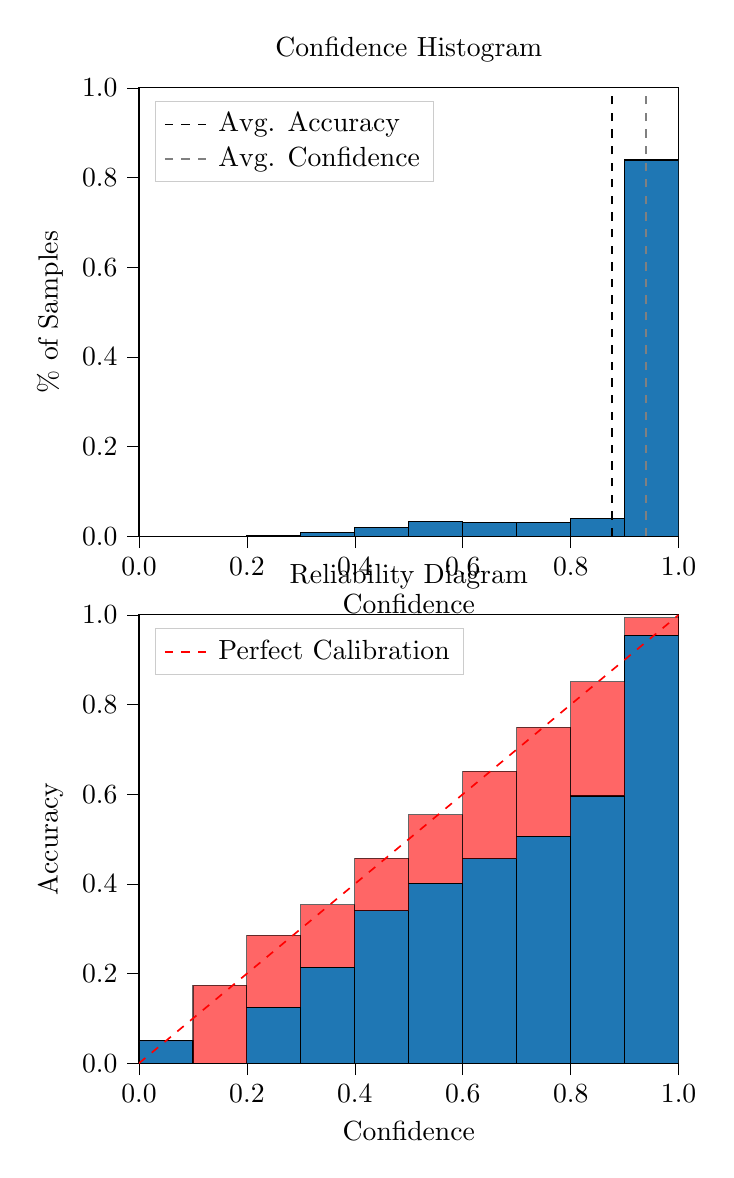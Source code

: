 % This file was created by tikzplotlib v0.9.8.
\begin{tikzpicture}

\definecolor{color0}{rgb}{0.122,0.467,0.706}

\begin{groupplot}[group style={group size=1 by 2}]
\nextgroupplot[
legend cell align={left},
legend style={
  fill opacity=0.8,
  draw opacity=1,
  text opacity=1,
  at={(0.03,0.97)},
  anchor=north west,
  draw=white!80!black
},
tick align=outside,
tick pos=left,
title={Confidence Histogram},
x grid style={white!69.02!black},
xlabel={Confidence},
xmin=0, xmax=1,
xtick style={color=black},
xtick={0,0.2,0.4,0.6,0.8,1},
xticklabels={0.0,0.2,0.4,0.6,0.8,1.0},
y grid style={white!69.02!black},
ylabel={\% of Samples},
ymin=0, ymax=1,
ytick style={color=black},
ytick={0,0.2,0.4,0.6,0.8,1},
yticklabels={0.0,0.2,0.4,0.6,0.8,1.0}
]
\draw[draw=black,fill=color0] (axis cs:-6.939e-18,0) rectangle (axis cs:0.1,0);
\draw[draw=black,fill=color0] (axis cs:0.1,0) rectangle (axis cs:0.2,0.0);
\draw[draw=black,fill=color0] (axis cs:0.2,0) rectangle (axis cs:0.3,0.001);
\draw[draw=black,fill=color0] (axis cs:0.3,0) rectangle (axis cs:0.4,0.008);
\draw[draw=black,fill=color0] (axis cs:0.4,0) rectangle (axis cs:0.5,0.019);
\draw[draw=black,fill=color0] (axis cs:0.5,0) rectangle (axis cs:0.6,0.033);
\draw[draw=black,fill=color0] (axis cs:0.6,0) rectangle (axis cs:0.7,0.03);
\draw[draw=black,fill=color0] (axis cs:0.7,0) rectangle (axis cs:0.8,0.031);
\draw[draw=black,fill=color0] (axis cs:0.8,0) rectangle (axis cs:0.9,0.039);
\draw[draw=black,fill=color0] (axis cs:0.9,0) rectangle (axis cs:1,0.839);
\addplot [semithick, black, dashed]
table {%
0.876 0
0.876 1
};
\addlegendentry{Avg. Accuracy}
\addplot [semithick, white!50.196!black, dashed]
table {%
0.94 0
0.94 1
};
\addlegendentry{Avg. Confidence}

\nextgroupplot[
legend cell align={left},
legend style={
  fill opacity=0.8,
  draw opacity=1,
  text opacity=1,
  at={(0.03,0.97)},
  anchor=north west,
  draw=white!80!black
},
tick align=outside,
tick pos=left,
title={Reliability Diagram},
x grid style={white!69.02!black},
xlabel={Confidence},
xmin=0, xmax=1,
xtick style={color=black},
xtick={0,0.2,0.4,0.6,0.8,1},
xticklabels={0.0,0.2,0.4,0.6,0.8,1.0},
y grid style={white!69.02!black},
ylabel={Accuracy},
ymin=0, ymax=1,
ytick style={color=black},
ytick={0,0.2,0.4,0.6,0.8,1},
yticklabels={0.0,0.2,0.4,0.6,0.8,1.0}
]
\draw[draw=black,fill=color0] (axis cs:-6.939e-18,0) rectangle (axis cs:0.1,0.05);
\draw[draw=black,fill=color0] (axis cs:0.1,0) rectangle (axis cs:0.2,0);
\draw[draw=black,fill=color0] (axis cs:0.2,0) rectangle (axis cs:0.3,0.125);
\draw[draw=black,fill=color0] (axis cs:0.3,0) rectangle (axis cs:0.4,0.214);
\draw[draw=black,fill=color0] (axis cs:0.4,0) rectangle (axis cs:0.5,0.34);
\draw[draw=black,fill=color0] (axis cs:0.5,0) rectangle (axis cs:0.6,0.401);
\draw[draw=black,fill=color0] (axis cs:0.6,0) rectangle (axis cs:0.7,0.456);
\draw[draw=black,fill=color0] (axis cs:0.7,0) rectangle (axis cs:0.8,0.506);
\draw[draw=black,fill=color0] (axis cs:0.8,0) rectangle (axis cs:0.9,0.596);
\draw[draw=black,fill=color0] (axis cs:0.9,0) rectangle (axis cs:1,0.955);
\draw[draw=black,fill=red,opacity=0.6] (axis cs:-6.939e-18,0.05) rectangle (axis cs:0.1,0.05);
\draw[draw=black,fill=red,opacity=0.6] (axis cs:0.1,0) rectangle (axis cs:0.2,0.174);
\draw[draw=black,fill=red,opacity=0.6] (axis cs:0.2,0.125) rectangle (axis cs:0.3,0.285);
\draw[draw=black,fill=red,opacity=0.6] (axis cs:0.3,0.214) rectangle (axis cs:0.4,0.354);
\draw[draw=black,fill=red,opacity=0.6] (axis cs:0.4,0.34) rectangle (axis cs:0.5,0.457);
\draw[draw=black,fill=red,opacity=0.6] (axis cs:0.5,0.401) rectangle (axis cs:0.6,0.554);
\draw[draw=black,fill=red,opacity=0.6] (axis cs:0.6,0.456) rectangle (axis cs:0.7,0.651);
\draw[draw=black,fill=red,opacity=0.6] (axis cs:0.7,0.506) rectangle (axis cs:0.8,0.749);
\draw[draw=black,fill=red,opacity=0.6] (axis cs:0.8,0.596) rectangle (axis cs:0.9,0.851);
\draw[draw=black,fill=red,opacity=0.6] (axis cs:0.9,0.955) rectangle (axis cs:1,0.994);
\addplot [semithick, red, dashed]
table {%
0 0
1 1
};
\addlegendentry{Perfect Calibration}
\end{groupplot}

\end{tikzpicture}
